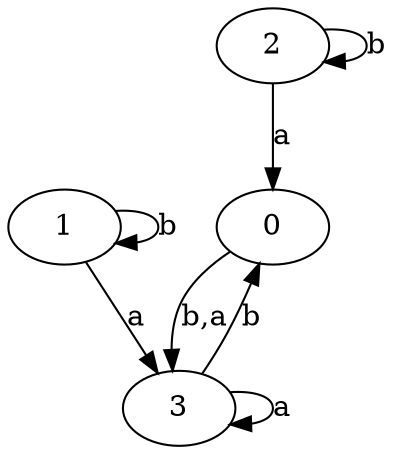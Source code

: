 digraph {
 ranksep=0.5;
 d2tdocpreamble = "\usetikzlibrary{automata}";
 d2tfigpreamble = "\tikzstyle{every state}= [ draw=blue!50,very thick,fill=blue!20]  \tikzstyle{auto}= [fill=white]";
 node [style="state"];
 edge [lblstyle="auto",topath="bend right", len=4  ]
  "0" [label="0",];
  "1" [label="1",style = "state, initial, accepting"];
  "2" [label="2",];
  "3" [label="3",];
  "0" -> "3" [label="b,a"];
  "1" -> "1" [label="b",topath="loop above"];
  "1" -> "3" [label="a"];
  "2" -> "0" [label="a"];
  "2" -> "2" [label="b",topath="loop above"];
  "3" -> "0" [label="b"];
  "3" -> "3" [label="a",topath="loop above"];
}